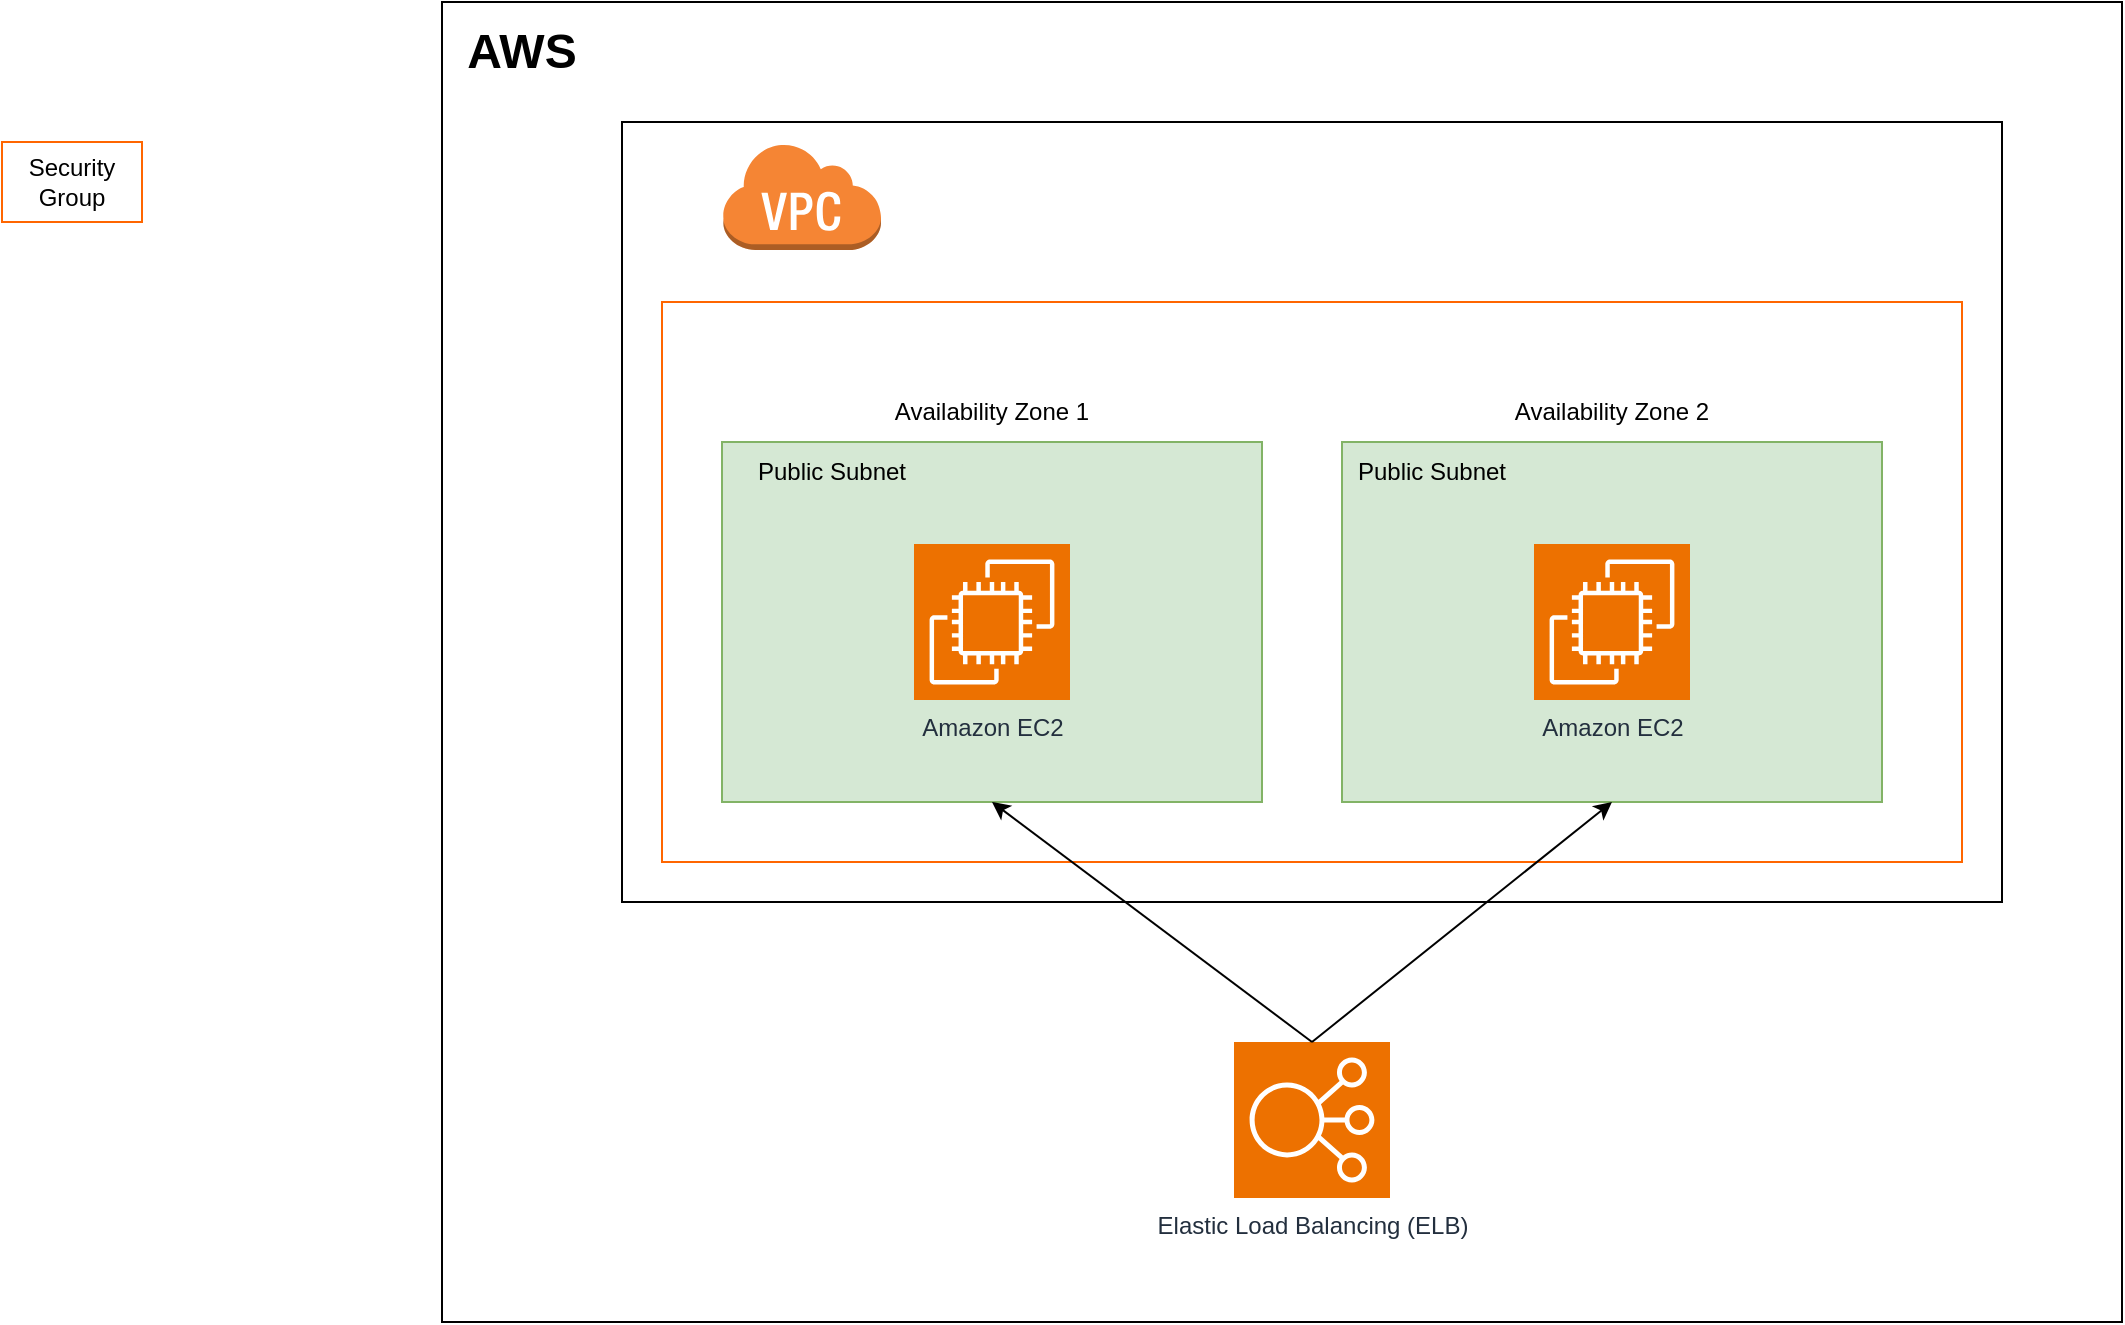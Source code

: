 <mxfile version="22.1.16" type="github">
  <diagram name="Page-1" id="S4sqa1EQOQ77Wi8Ryajt">
    <mxGraphModel dx="2072" dy="1734" grid="1" gridSize="10" guides="1" tooltips="1" connect="1" arrows="1" fold="1" page="1" pageScale="1" pageWidth="850" pageHeight="1100" math="0" shadow="0">
      <root>
        <mxCell id="0" />
        <mxCell id="1" parent="0" />
        <mxCell id="duRy-UWlUoUTumqvdSRS-18" value="" style="rounded=0;whiteSpace=wrap;html=1;" vertex="1" parent="1">
          <mxGeometry y="-110" width="840" height="660" as="geometry" />
        </mxCell>
        <mxCell id="duRy-UWlUoUTumqvdSRS-1" value="" style="rounded=0;whiteSpace=wrap;html=1;" vertex="1" parent="1">
          <mxGeometry x="90" y="-50" width="690" height="390" as="geometry" />
        </mxCell>
        <mxCell id="duRy-UWlUoUTumqvdSRS-2" value="" style="outlineConnect=0;dashed=0;verticalLabelPosition=bottom;verticalAlign=top;align=center;html=1;shape=mxgraph.aws3.virtual_private_cloud;fillColor=#F58534;gradientColor=none;" vertex="1" parent="1">
          <mxGeometry x="140" y="-40" width="79.5" height="54" as="geometry" />
        </mxCell>
        <mxCell id="duRy-UWlUoUTumqvdSRS-4" value="" style="rounded=0;whiteSpace=wrap;html=1;strokeColor=#ff6600;" vertex="1" parent="1">
          <mxGeometry x="110" y="40" width="650" height="280" as="geometry" />
        </mxCell>
        <mxCell id="duRy-UWlUoUTumqvdSRS-5" value="" style="rounded=0;whiteSpace=wrap;html=1;strokeColor=#ff6600;" vertex="1" parent="1">
          <mxGeometry x="-220" y="-40" width="70" height="40" as="geometry" />
        </mxCell>
        <mxCell id="duRy-UWlUoUTumqvdSRS-6" value="Security Group" style="text;html=1;strokeColor=none;fillColor=none;align=center;verticalAlign=middle;whiteSpace=wrap;rounded=0;" vertex="1" parent="1">
          <mxGeometry x="-215" y="-35" width="60" height="30" as="geometry" />
        </mxCell>
        <mxCell id="duRy-UWlUoUTumqvdSRS-7" value="" style="rounded=0;whiteSpace=wrap;html=1;fillColor=#d5e8d4;strokeColor=#82b366;" vertex="1" parent="1">
          <mxGeometry x="140" y="110" width="270" height="180" as="geometry" />
        </mxCell>
        <mxCell id="duRy-UWlUoUTumqvdSRS-8" value="Availability Zone 1" style="text;html=1;strokeColor=none;fillColor=none;align=center;verticalAlign=middle;whiteSpace=wrap;rounded=0;" vertex="1" parent="1">
          <mxGeometry x="220" y="80" width="110" height="30" as="geometry" />
        </mxCell>
        <mxCell id="duRy-UWlUoUTumqvdSRS-9" value="" style="rounded=0;whiteSpace=wrap;html=1;fillColor=#d5e8d4;strokeColor=#82b366;" vertex="1" parent="1">
          <mxGeometry x="450" y="110" width="270" height="180" as="geometry" />
        </mxCell>
        <mxCell id="duRy-UWlUoUTumqvdSRS-10" value="Availability Zone 2" style="text;html=1;strokeColor=none;fillColor=none;align=center;verticalAlign=middle;whiteSpace=wrap;rounded=0;" vertex="1" parent="1">
          <mxGeometry x="530" y="80" width="110" height="30" as="geometry" />
        </mxCell>
        <mxCell id="duRy-UWlUoUTumqvdSRS-12" value="Public Subnet" style="text;html=1;strokeColor=none;fillColor=none;align=center;verticalAlign=middle;whiteSpace=wrap;rounded=0;" vertex="1" parent="1">
          <mxGeometry x="150" y="110" width="90" height="30" as="geometry" />
        </mxCell>
        <mxCell id="duRy-UWlUoUTumqvdSRS-13" value="Public Subnet" style="text;html=1;strokeColor=none;fillColor=none;align=center;verticalAlign=middle;whiteSpace=wrap;rounded=0;" vertex="1" parent="1">
          <mxGeometry x="450" y="110" width="90" height="30" as="geometry" />
        </mxCell>
        <mxCell id="duRy-UWlUoUTumqvdSRS-3" value="Amazon EC2" style="sketch=0;points=[[0,0,0],[0.25,0,0],[0.5,0,0],[0.75,0,0],[1,0,0],[0,1,0],[0.25,1,0],[0.5,1,0],[0.75,1,0],[1,1,0],[0,0.25,0],[0,0.5,0],[0,0.75,0],[1,0.25,0],[1,0.5,0],[1,0.75,0]];outlineConnect=0;fontColor=#232F3E;fillColor=#ED7100;strokeColor=#ffffff;dashed=0;verticalLabelPosition=bottom;verticalAlign=top;align=center;html=1;fontSize=12;fontStyle=0;aspect=fixed;shape=mxgraph.aws4.resourceIcon;resIcon=mxgraph.aws4.ec2;" vertex="1" parent="1">
          <mxGeometry x="236" y="161" width="78" height="78" as="geometry" />
        </mxCell>
        <mxCell id="duRy-UWlUoUTumqvdSRS-14" value="Amazon EC2" style="sketch=0;points=[[0,0,0],[0.25,0,0],[0.5,0,0],[0.75,0,0],[1,0,0],[0,1,0],[0.25,1,0],[0.5,1,0],[0.75,1,0],[1,1,0],[0,0.25,0],[0,0.5,0],[0,0.75,0],[1,0.25,0],[1,0.5,0],[1,0.75,0]];outlineConnect=0;fontColor=#232F3E;fillColor=#ED7100;strokeColor=#ffffff;dashed=0;verticalLabelPosition=bottom;verticalAlign=top;align=center;html=1;fontSize=12;fontStyle=0;aspect=fixed;shape=mxgraph.aws4.resourceIcon;resIcon=mxgraph.aws4.ec2;" vertex="1" parent="1">
          <mxGeometry x="546" y="161" width="78" height="78" as="geometry" />
        </mxCell>
        <mxCell id="duRy-UWlUoUTumqvdSRS-15" value="Elastic Load Balancing (ELB)" style="sketch=0;points=[[0,0,0],[0.25,0,0],[0.5,0,0],[0.75,0,0],[1,0,0],[0,1,0],[0.25,1,0],[0.5,1,0],[0.75,1,0],[1,1,0],[0,0.25,0],[0,0.5,0],[0,0.75,0],[1,0.25,0],[1,0.5,0],[1,0.75,0]];outlineConnect=0;fontColor=#232F3E;fillColor=#ED7100;strokeColor=#ffffff;dashed=0;verticalLabelPosition=bottom;verticalAlign=top;align=center;html=1;fontSize=12;fontStyle=0;aspect=fixed;shape=mxgraph.aws4.resourceIcon;resIcon=mxgraph.aws4.elastic_load_balancing;" vertex="1" parent="1">
          <mxGeometry x="396" y="410" width="78" height="78" as="geometry" />
        </mxCell>
        <mxCell id="duRy-UWlUoUTumqvdSRS-16" value="" style="endArrow=classic;html=1;rounded=0;entryX=0.5;entryY=1;entryDx=0;entryDy=0;exitX=0.5;exitY=0;exitDx=0;exitDy=0;exitPerimeter=0;" edge="1" parent="1" source="duRy-UWlUoUTumqvdSRS-15" target="duRy-UWlUoUTumqvdSRS-7">
          <mxGeometry width="50" height="50" relative="1" as="geometry">
            <mxPoint x="310" y="370" as="sourcePoint" />
            <mxPoint x="360" y="320" as="targetPoint" />
          </mxGeometry>
        </mxCell>
        <mxCell id="duRy-UWlUoUTumqvdSRS-17" value="" style="endArrow=classic;html=1;rounded=0;entryX=0.5;entryY=1;entryDx=0;entryDy=0;exitX=0.5;exitY=0;exitDx=0;exitDy=0;exitPerimeter=0;" edge="1" parent="1" source="duRy-UWlUoUTumqvdSRS-15" target="duRy-UWlUoUTumqvdSRS-9">
          <mxGeometry width="50" height="50" relative="1" as="geometry">
            <mxPoint x="445" y="420" as="sourcePoint" />
            <mxPoint x="285" y="300" as="targetPoint" />
          </mxGeometry>
        </mxCell>
        <mxCell id="duRy-UWlUoUTumqvdSRS-20" value="&lt;b&gt;&lt;font style=&quot;font-size: 24px;&quot;&gt;AWS&lt;/font&gt;&lt;/b&gt;" style="text;html=1;strokeColor=none;fillColor=none;align=center;verticalAlign=middle;whiteSpace=wrap;rounded=0;" vertex="1" parent="1">
          <mxGeometry x="10" y="-100" width="60" height="30" as="geometry" />
        </mxCell>
      </root>
    </mxGraphModel>
  </diagram>
</mxfile>
